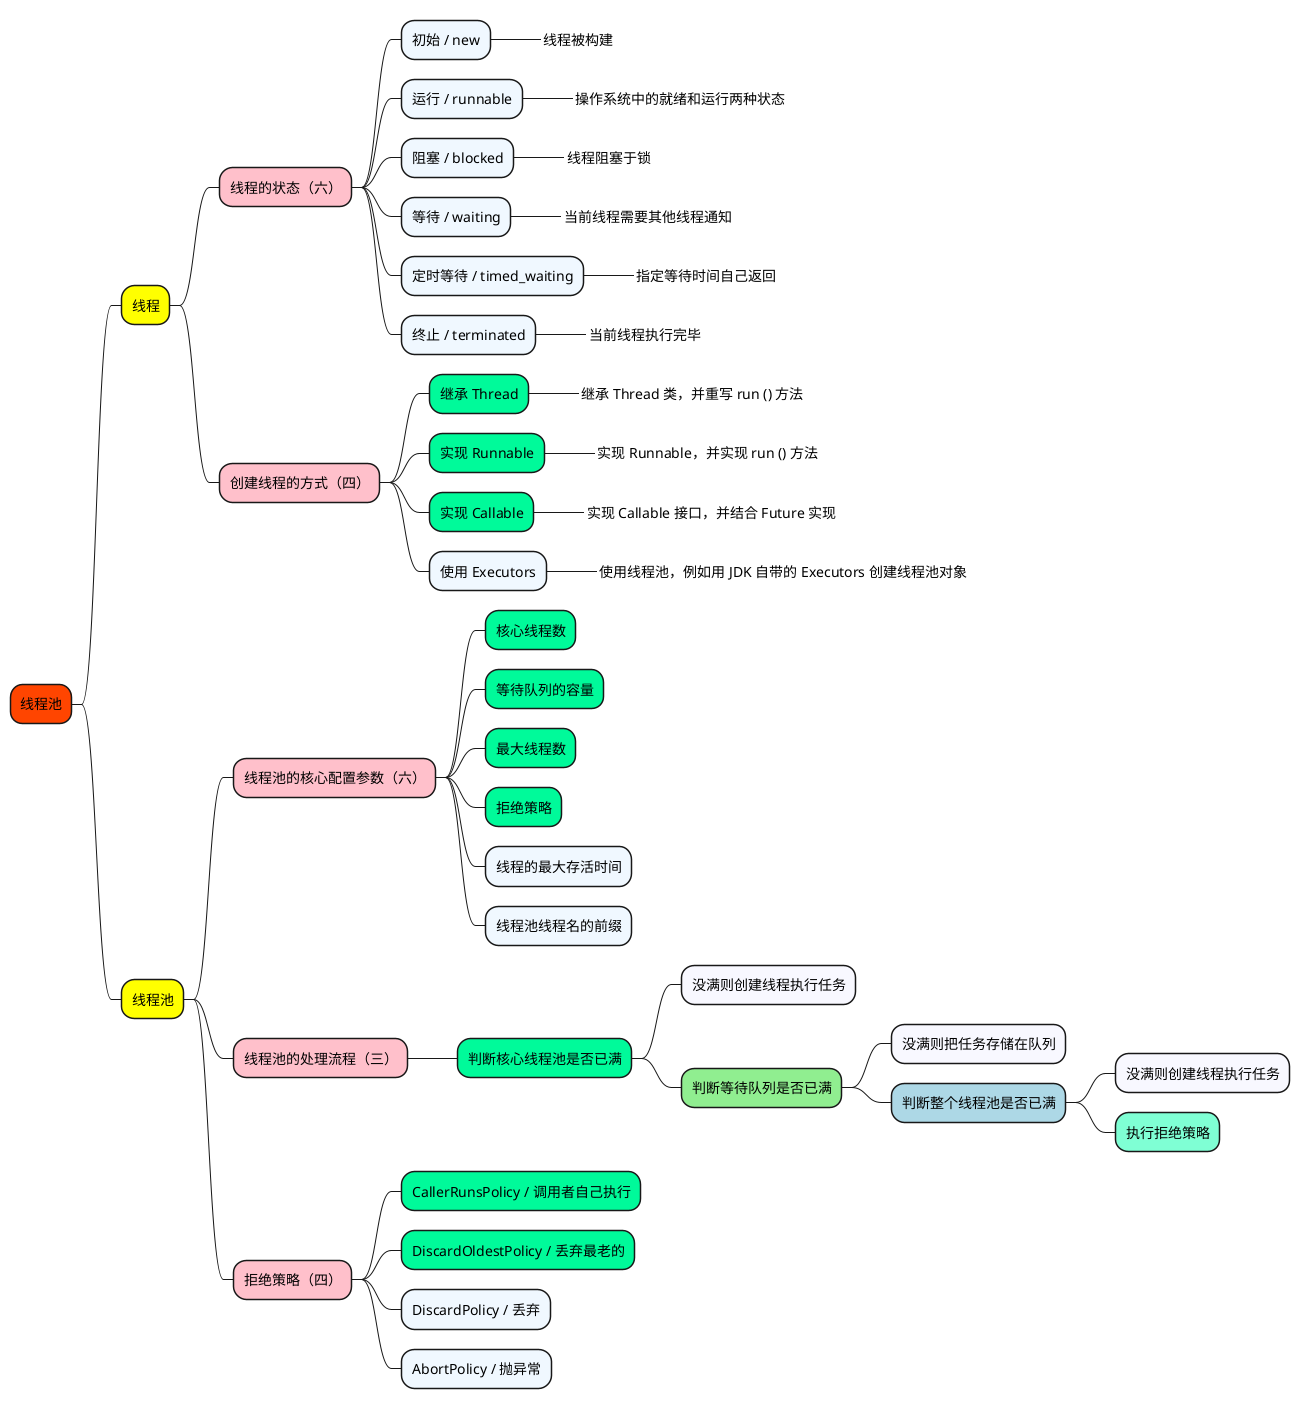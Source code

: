@startmindmap

+[#OrangeRed] 线程池

++[#yellow] 线程

+++[#Pink] 线程的状态（六）
++++[#AliceBlue] 初始 / new
+++++[#GhostWhite]_ 线程被构建
++++[#AliceBlue] 运行 / runnable
+++++[#GhostWhite]_ 操作系统中的就绪和运行两种状态
++++[#AliceBlue] 阻塞 / blocked
+++++[#GhostWhite]_ 线程阻塞于锁
++++[#AliceBlue] 等待 / waiting
+++++[#GhostWhite]_ 当前线程需要其他线程通知
++++[#AliceBlue] 定时等待 / timed_waiting
+++++[#GhostWhite]_ 指定等待时间自己返回
++++[#AliceBlue] 终止 / terminated
+++++[#GhostWhite]_ 当前线程执行完毕

+++[#Pink] 创建线程的方式（四）
++++[#MediumSpringGreen] 继承 Thread
+++++[#GhostWhite]_ 继承 Thread 类，并重写 run () 方法
++++[#MediumSpringGreen] 实现 Runnable
+++++[#GhostWhite]_ 实现 Runnable，并实现 run () 方法
++++[#MediumSpringGreen] 实现 Callable
+++++[#GhostWhite]_ 实现 Callable 接口，并结合 Future 实现
++++[#AliceBlue] 使用 Executors
+++++[#GhostWhite]_ 使用线程池，例如用 JDK 自带的 Executors 创建线程池对象


++[#yellow] 线程池

+++[#Pink] 线程池的核心配置参数（六）
++++[#MediumSpringGreen] 核心线程数
++++[#MediumSpringGreen] 等待队列的容量
++++[#MediumSpringGreen] 最大线程数
++++[#MediumSpringGreen] 拒绝策略
++++[#AliceBlue] 线程的最大存活时间
++++[#AliceBlue] 线程池线程名的前缀

+++[#Pink] 线程池的处理流程（三）
++++[#MediumSpringGreen] 判断核心线程池是否已满
+++++[#GhostWhite] 没满则创建线程执行任务
+++++[#LightGreen] 判断等待队列是否已满
++++++[#GhostWhite] 没满则把任务存储在队列
++++++[#LightBlue] 判断整个线程池是否已满
+++++++[#GhostWhite] 没满则创建线程执行任务
+++++++[#Aquamarine] 执行拒绝策略

+++[#Pink] 拒绝策略（四）
++++[#MediumSpringGreen] CallerRunsPolicy / 调用者自己执行
++++[#MediumSpringGreen] DiscardOldestPolicy / 丢弃最老的
++++[#AliceBlue] DiscardPolicy / 丢弃
++++[#AliceBlue] AbortPolicy / 抛异常


@endmindmap
